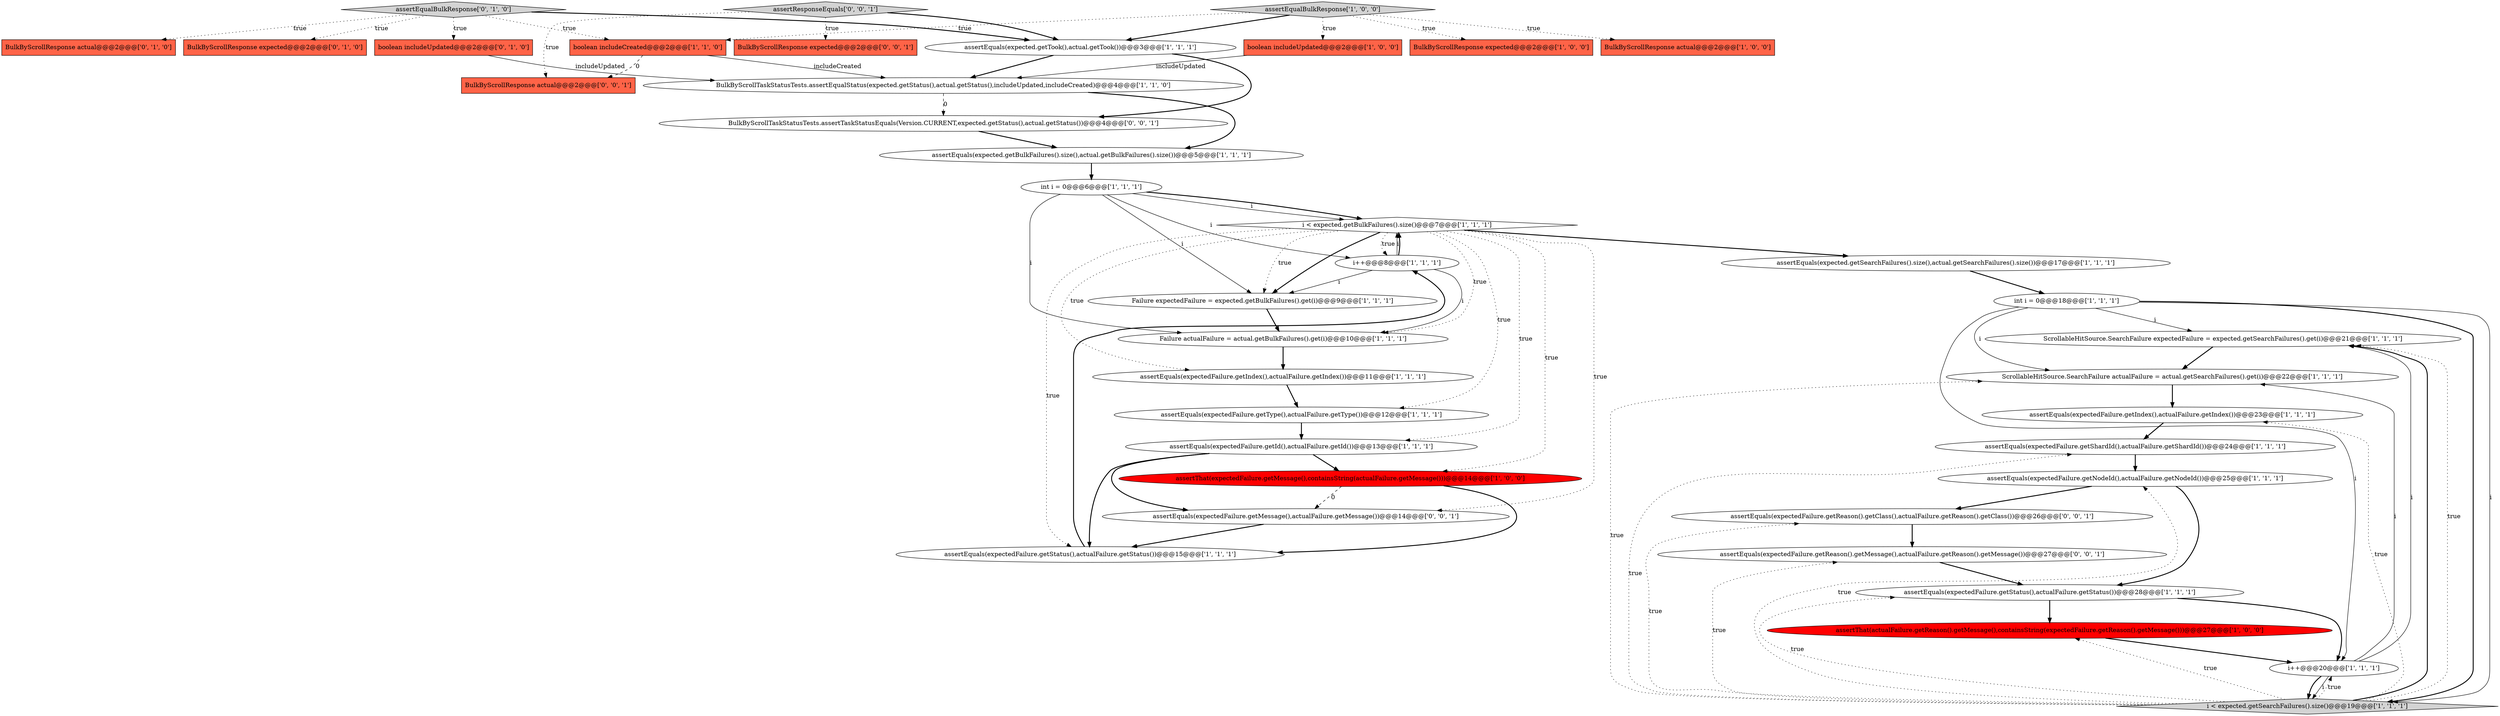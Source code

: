 digraph {
28 [style = filled, label = "assertEquals(expected.getSearchFailures().size(),actual.getSearchFailures().size())@@@17@@@['1', '1', '1']", fillcolor = white, shape = ellipse image = "AAA0AAABBB1BBB"];
30 [style = filled, label = "assertEqualBulkResponse['0', '1', '0']", fillcolor = lightgray, shape = diamond image = "AAA0AAABBB2BBB"];
7 [style = filled, label = "ScrollableHitSource.SearchFailure expectedFailure = expected.getSearchFailures().get(i)@@@21@@@['1', '1', '1']", fillcolor = white, shape = ellipse image = "AAA0AAABBB1BBB"];
5 [style = filled, label = "i < expected.getBulkFailures().size()@@@7@@@['1', '1', '1']", fillcolor = white, shape = diamond image = "AAA0AAABBB1BBB"];
34 [style = filled, label = "BulkByScrollResponse actual@@@2@@@['0', '0', '1']", fillcolor = tomato, shape = box image = "AAA0AAABBB3BBB"];
25 [style = filled, label = "i++@@@8@@@['1', '1', '1']", fillcolor = white, shape = ellipse image = "AAA0AAABBB1BBB"];
33 [style = filled, label = "BulkByScrollResponse expected@@@2@@@['0', '0', '1']", fillcolor = tomato, shape = box image = "AAA0AAABBB3BBB"];
22 [style = filled, label = "assertEquals(expectedFailure.getNodeId(),actualFailure.getNodeId())@@@25@@@['1', '1', '1']", fillcolor = white, shape = ellipse image = "AAA0AAABBB1BBB"];
24 [style = filled, label = "assertEquals(expectedFailure.getIndex(),actualFailure.getIndex())@@@11@@@['1', '1', '1']", fillcolor = white, shape = ellipse image = "AAA0AAABBB1BBB"];
12 [style = filled, label = "assertEquals(expected.getBulkFailures().size(),actual.getBulkFailures().size())@@@5@@@['1', '1', '1']", fillcolor = white, shape = ellipse image = "AAA0AAABBB1BBB"];
39 [style = filled, label = "assertResponseEquals['0', '0', '1']", fillcolor = lightgray, shape = diamond image = "AAA0AAABBB3BBB"];
17 [style = filled, label = "assertEquals(expectedFailure.getIndex(),actualFailure.getIndex())@@@23@@@['1', '1', '1']", fillcolor = white, shape = ellipse image = "AAA0AAABBB1BBB"];
1 [style = filled, label = "assertThat(actualFailure.getReason().getMessage(),containsString(expectedFailure.getReason().getMessage()))@@@27@@@['1', '0', '0']", fillcolor = red, shape = ellipse image = "AAA1AAABBB1BBB"];
16 [style = filled, label = "assertEquals(expectedFailure.getStatus(),actualFailure.getStatus())@@@15@@@['1', '1', '1']", fillcolor = white, shape = ellipse image = "AAA0AAABBB1BBB"];
20 [style = filled, label = "ScrollableHitSource.SearchFailure actualFailure = actual.getSearchFailures().get(i)@@@22@@@['1', '1', '1']", fillcolor = white, shape = ellipse image = "AAA0AAABBB1BBB"];
38 [style = filled, label = "assertEquals(expectedFailure.getReason().getClass(),actualFailure.getReason().getClass())@@@26@@@['0', '0', '1']", fillcolor = white, shape = ellipse image = "AAA0AAABBB3BBB"];
31 [style = filled, label = "BulkByScrollResponse expected@@@2@@@['0', '1', '0']", fillcolor = tomato, shape = box image = "AAA0AAABBB2BBB"];
23 [style = filled, label = "i++@@@20@@@['1', '1', '1']", fillcolor = white, shape = ellipse image = "AAA0AAABBB1BBB"];
19 [style = filled, label = "assertEquals(expectedFailure.getStatus(),actualFailure.getStatus())@@@28@@@['1', '1', '1']", fillcolor = white, shape = ellipse image = "AAA0AAABBB1BBB"];
35 [style = filled, label = "assertEquals(expectedFailure.getMessage(),actualFailure.getMessage())@@@14@@@['0', '0', '1']", fillcolor = white, shape = ellipse image = "AAA0AAABBB3BBB"];
26 [style = filled, label = "boolean includeCreated@@@2@@@['1', '1', '0']", fillcolor = tomato, shape = box image = "AAA0AAABBB1BBB"];
4 [style = filled, label = "BulkByScrollResponse actual@@@2@@@['1', '0', '0']", fillcolor = tomato, shape = box image = "AAA0AAABBB1BBB"];
14 [style = filled, label = "assertEquals(expectedFailure.getShardId(),actualFailure.getShardId())@@@24@@@['1', '1', '1']", fillcolor = white, shape = ellipse image = "AAA0AAABBB1BBB"];
21 [style = filled, label = "BulkByScrollResponse expected@@@2@@@['1', '0', '0']", fillcolor = tomato, shape = box image = "AAA0AAABBB1BBB"];
18 [style = filled, label = "BulkByScrollTaskStatusTests.assertEqualStatus(expected.getStatus(),actual.getStatus(),includeUpdated,includeCreated)@@@4@@@['1', '1', '0']", fillcolor = white, shape = ellipse image = "AAA0AAABBB1BBB"];
8 [style = filled, label = "int i = 0@@@6@@@['1', '1', '1']", fillcolor = white, shape = ellipse image = "AAA0AAABBB1BBB"];
13 [style = filled, label = "assertThat(expectedFailure.getMessage(),containsString(actualFailure.getMessage()))@@@14@@@['1', '0', '0']", fillcolor = red, shape = ellipse image = "AAA1AAABBB1BBB"];
27 [style = filled, label = "Failure actualFailure = actual.getBulkFailures().get(i)@@@10@@@['1', '1', '1']", fillcolor = white, shape = ellipse image = "AAA0AAABBB1BBB"];
32 [style = filled, label = "boolean includeUpdated@@@2@@@['0', '1', '0']", fillcolor = tomato, shape = box image = "AAA0AAABBB2BBB"];
36 [style = filled, label = "assertEquals(expectedFailure.getReason().getMessage(),actualFailure.getReason().getMessage())@@@27@@@['0', '0', '1']", fillcolor = white, shape = ellipse image = "AAA0AAABBB3BBB"];
37 [style = filled, label = "BulkByScrollTaskStatusTests.assertTaskStatusEquals(Version.CURRENT,expected.getStatus(),actual.getStatus())@@@4@@@['0', '0', '1']", fillcolor = white, shape = ellipse image = "AAA0AAABBB3BBB"];
10 [style = filled, label = "i < expected.getSearchFailures().size()@@@19@@@['1', '1', '1']", fillcolor = lightgray, shape = diamond image = "AAA0AAABBB1BBB"];
11 [style = filled, label = "boolean includeUpdated@@@2@@@['1', '0', '0']", fillcolor = tomato, shape = box image = "AAA0AAABBB1BBB"];
3 [style = filled, label = "int i = 0@@@18@@@['1', '1', '1']", fillcolor = white, shape = ellipse image = "AAA0AAABBB1BBB"];
9 [style = filled, label = "assertEqualBulkResponse['1', '0', '0']", fillcolor = lightgray, shape = diamond image = "AAA0AAABBB1BBB"];
0 [style = filled, label = "assertEquals(expectedFailure.getId(),actualFailure.getId())@@@13@@@['1', '1', '1']", fillcolor = white, shape = ellipse image = "AAA0AAABBB1BBB"];
6 [style = filled, label = "Failure expectedFailure = expected.getBulkFailures().get(i)@@@9@@@['1', '1', '1']", fillcolor = white, shape = ellipse image = "AAA0AAABBB1BBB"];
2 [style = filled, label = "assertEquals(expected.getTook(),actual.getTook())@@@3@@@['1', '1', '1']", fillcolor = white, shape = ellipse image = "AAA0AAABBB1BBB"];
29 [style = filled, label = "BulkByScrollResponse actual@@@2@@@['0', '1', '0']", fillcolor = tomato, shape = box image = "AAA0AAABBB2BBB"];
15 [style = filled, label = "assertEquals(expectedFailure.getType(),actualFailure.getType())@@@12@@@['1', '1', '1']", fillcolor = white, shape = ellipse image = "AAA0AAABBB1BBB"];
0->13 [style = bold, label=""];
10->38 [style = dotted, label="true"];
25->6 [style = solid, label="i"];
5->28 [style = bold, label=""];
1->23 [style = bold, label=""];
5->24 [style = dotted, label="true"];
19->1 [style = bold, label=""];
5->13 [style = dotted, label="true"];
26->18 [style = solid, label="includeCreated"];
17->14 [style = bold, label=""];
10->20 [style = dotted, label="true"];
15->0 [style = bold, label=""];
3->20 [style = solid, label="i"];
32->18 [style = solid, label="includeUpdated"];
28->3 [style = bold, label=""];
10->1 [style = dotted, label="true"];
8->6 [style = solid, label="i"];
9->26 [style = dotted, label="true"];
11->18 [style = solid, label="includeUpdated"];
9->2 [style = bold, label=""];
25->5 [style = solid, label="i"];
14->22 [style = bold, label=""];
18->12 [style = bold, label=""];
5->6 [style = dotted, label="true"];
8->27 [style = solid, label="i"];
2->18 [style = bold, label=""];
9->21 [style = dotted, label="true"];
10->7 [style = bold, label=""];
13->16 [style = bold, label=""];
3->23 [style = solid, label="i"];
8->25 [style = solid, label="i"];
3->10 [style = solid, label="i"];
3->10 [style = bold, label=""];
22->38 [style = bold, label=""];
30->29 [style = dotted, label="true"];
10->23 [style = dotted, label="true"];
5->6 [style = bold, label=""];
5->25 [style = dotted, label="true"];
18->37 [style = dashed, label="0"];
30->32 [style = dotted, label="true"];
23->10 [style = bold, label=""];
9->4 [style = dotted, label="true"];
39->34 [style = dotted, label="true"];
0->16 [style = bold, label=""];
22->19 [style = bold, label=""];
13->35 [style = dashed, label="0"];
9->11 [style = dotted, label="true"];
5->0 [style = dotted, label="true"];
7->20 [style = bold, label=""];
5->15 [style = dotted, label="true"];
37->12 [style = bold, label=""];
10->17 [style = dotted, label="true"];
6->27 [style = bold, label=""];
5->35 [style = dotted, label="true"];
23->20 [style = solid, label="i"];
12->8 [style = bold, label=""];
10->19 [style = dotted, label="true"];
39->2 [style = bold, label=""];
5->27 [style = dotted, label="true"];
5->16 [style = dotted, label="true"];
25->5 [style = bold, label=""];
27->24 [style = bold, label=""];
26->34 [style = dashed, label="0"];
30->31 [style = dotted, label="true"];
36->19 [style = bold, label=""];
24->15 [style = bold, label=""];
23->10 [style = solid, label="i"];
20->17 [style = bold, label=""];
35->16 [style = bold, label=""];
3->7 [style = solid, label="i"];
38->36 [style = bold, label=""];
16->25 [style = bold, label=""];
30->26 [style = dotted, label="true"];
10->14 [style = dotted, label="true"];
10->36 [style = dotted, label="true"];
8->5 [style = bold, label=""];
25->27 [style = solid, label="i"];
8->5 [style = solid, label="i"];
19->23 [style = bold, label=""];
0->35 [style = bold, label=""];
10->22 [style = dotted, label="true"];
23->7 [style = solid, label="i"];
30->2 [style = bold, label=""];
2->37 [style = bold, label=""];
39->33 [style = dotted, label="true"];
10->7 [style = dotted, label="true"];
}
